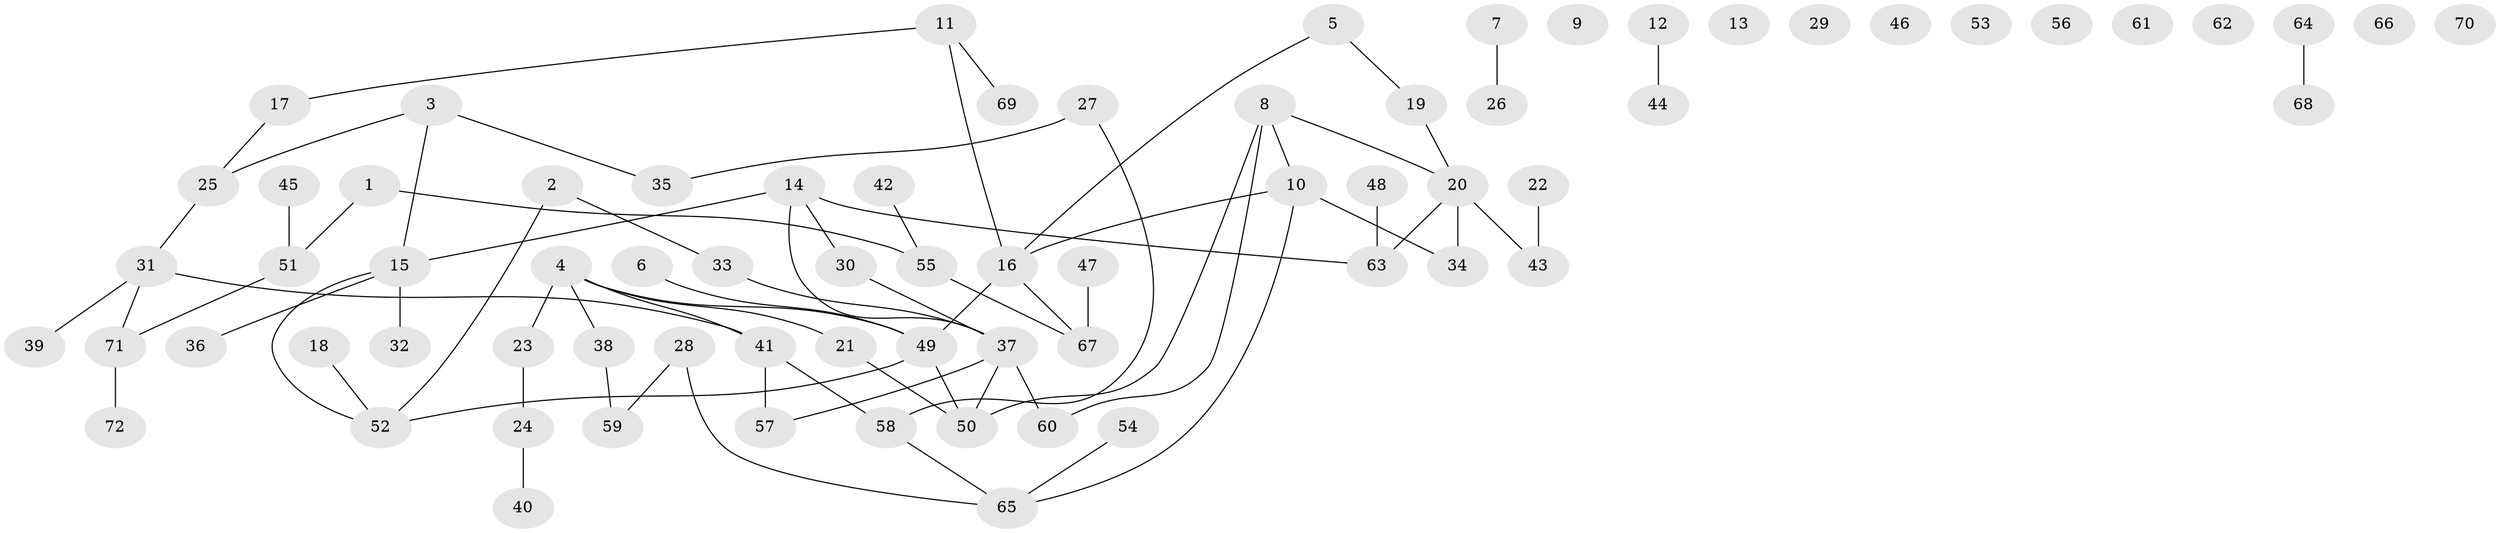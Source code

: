 // Generated by graph-tools (version 1.1) at 2025/40/03/09/25 04:40:20]
// undirected, 72 vertices, 74 edges
graph export_dot {
graph [start="1"]
  node [color=gray90,style=filled];
  1;
  2;
  3;
  4;
  5;
  6;
  7;
  8;
  9;
  10;
  11;
  12;
  13;
  14;
  15;
  16;
  17;
  18;
  19;
  20;
  21;
  22;
  23;
  24;
  25;
  26;
  27;
  28;
  29;
  30;
  31;
  32;
  33;
  34;
  35;
  36;
  37;
  38;
  39;
  40;
  41;
  42;
  43;
  44;
  45;
  46;
  47;
  48;
  49;
  50;
  51;
  52;
  53;
  54;
  55;
  56;
  57;
  58;
  59;
  60;
  61;
  62;
  63;
  64;
  65;
  66;
  67;
  68;
  69;
  70;
  71;
  72;
  1 -- 51;
  1 -- 55;
  2 -- 33;
  2 -- 52;
  3 -- 15;
  3 -- 25;
  3 -- 35;
  4 -- 21;
  4 -- 23;
  4 -- 38;
  4 -- 41;
  4 -- 49;
  5 -- 16;
  5 -- 19;
  6 -- 49;
  7 -- 26;
  8 -- 10;
  8 -- 20;
  8 -- 50;
  8 -- 60;
  10 -- 16;
  10 -- 34;
  10 -- 65;
  11 -- 16;
  11 -- 17;
  11 -- 69;
  12 -- 44;
  14 -- 15;
  14 -- 30;
  14 -- 37;
  14 -- 63;
  15 -- 32;
  15 -- 36;
  15 -- 52;
  16 -- 49;
  16 -- 67;
  17 -- 25;
  18 -- 52;
  19 -- 20;
  20 -- 34;
  20 -- 43;
  20 -- 63;
  21 -- 50;
  22 -- 43;
  23 -- 24;
  24 -- 40;
  25 -- 31;
  27 -- 35;
  27 -- 58;
  28 -- 59;
  28 -- 65;
  30 -- 37;
  31 -- 39;
  31 -- 41;
  31 -- 71;
  33 -- 37;
  37 -- 50;
  37 -- 57;
  37 -- 60;
  38 -- 59;
  41 -- 57;
  41 -- 58;
  42 -- 55;
  45 -- 51;
  47 -- 67;
  48 -- 63;
  49 -- 50;
  49 -- 52;
  51 -- 71;
  54 -- 65;
  55 -- 67;
  58 -- 65;
  64 -- 68;
  71 -- 72;
}
